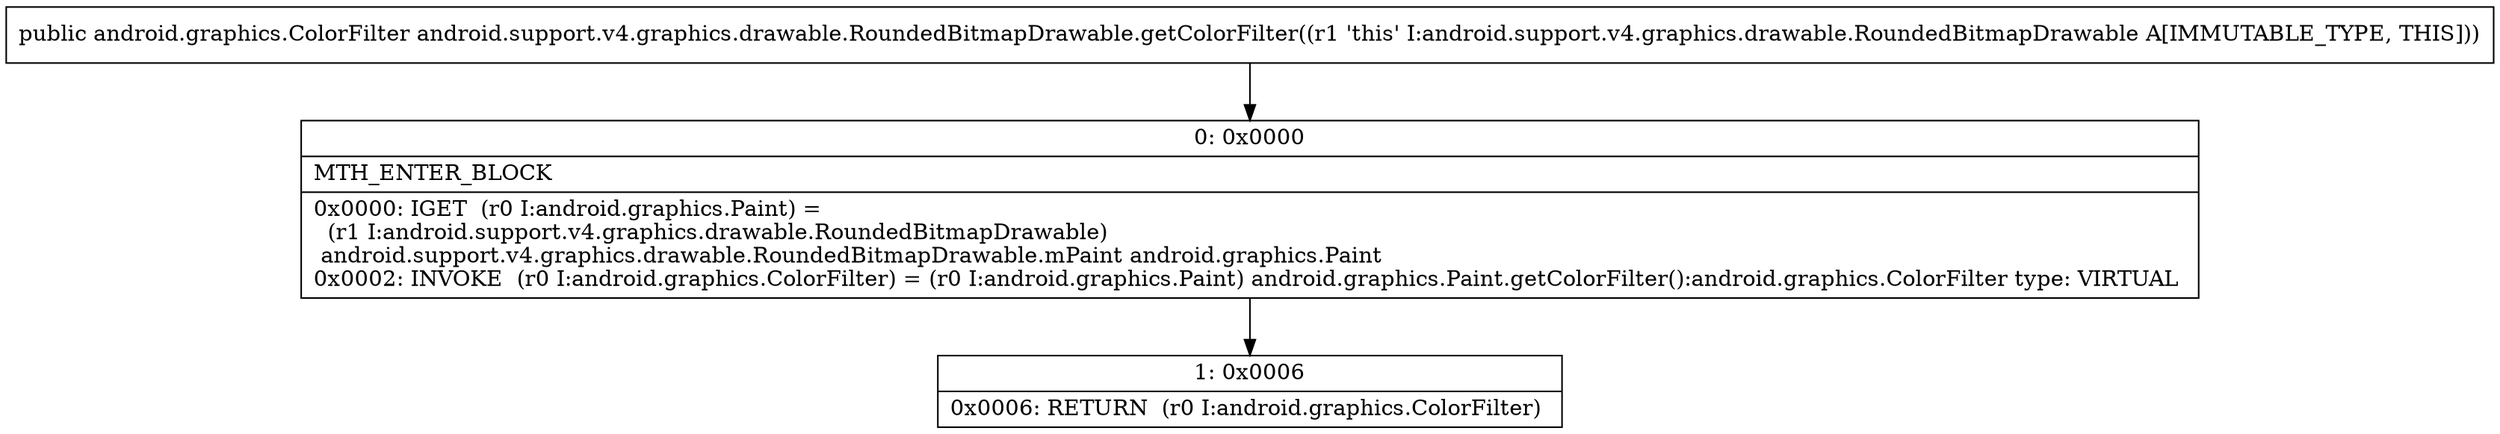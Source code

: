 digraph "CFG forandroid.support.v4.graphics.drawable.RoundedBitmapDrawable.getColorFilter()Landroid\/graphics\/ColorFilter;" {
Node_0 [shape=record,label="{0\:\ 0x0000|MTH_ENTER_BLOCK\l|0x0000: IGET  (r0 I:android.graphics.Paint) = \l  (r1 I:android.support.v4.graphics.drawable.RoundedBitmapDrawable)\l android.support.v4.graphics.drawable.RoundedBitmapDrawable.mPaint android.graphics.Paint \l0x0002: INVOKE  (r0 I:android.graphics.ColorFilter) = (r0 I:android.graphics.Paint) android.graphics.Paint.getColorFilter():android.graphics.ColorFilter type: VIRTUAL \l}"];
Node_1 [shape=record,label="{1\:\ 0x0006|0x0006: RETURN  (r0 I:android.graphics.ColorFilter) \l}"];
MethodNode[shape=record,label="{public android.graphics.ColorFilter android.support.v4.graphics.drawable.RoundedBitmapDrawable.getColorFilter((r1 'this' I:android.support.v4.graphics.drawable.RoundedBitmapDrawable A[IMMUTABLE_TYPE, THIS])) }"];
MethodNode -> Node_0;
Node_0 -> Node_1;
}

